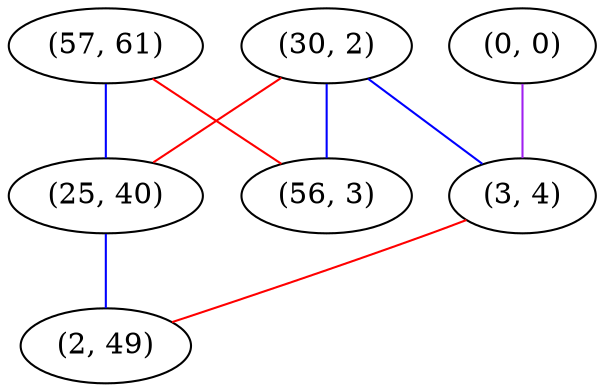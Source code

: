 graph "" {
"(57, 61)";
"(0, 0)";
"(30, 2)";
"(56, 3)";
"(25, 40)";
"(3, 4)";
"(2, 49)";
"(57, 61)" -- "(56, 3)"  [color=red, key=0, weight=1];
"(57, 61)" -- "(25, 40)"  [color=blue, key=0, weight=3];
"(0, 0)" -- "(3, 4)"  [color=purple, key=0, weight=4];
"(30, 2)" -- "(25, 40)"  [color=red, key=0, weight=1];
"(30, 2)" -- "(3, 4)"  [color=blue, key=0, weight=3];
"(30, 2)" -- "(56, 3)"  [color=blue, key=0, weight=3];
"(25, 40)" -- "(2, 49)"  [color=blue, key=0, weight=3];
"(3, 4)" -- "(2, 49)"  [color=red, key=0, weight=1];
}
